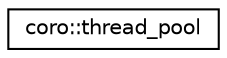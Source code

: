 digraph "Graphical Class Hierarchy"
{
 // LATEX_PDF_SIZE
  edge [fontname="Helvetica",fontsize="10",labelfontname="Helvetica",labelfontsize="10"];
  node [fontname="Helvetica",fontsize="10",shape=record];
  rankdir="LR";
  Node0 [label="coro::thread_pool",height=0.2,width=0.4,color="black", fillcolor="white", style="filled",URL="$classcoro_1_1thread__pool.html",tooltip="thread pool implementation"];
}
